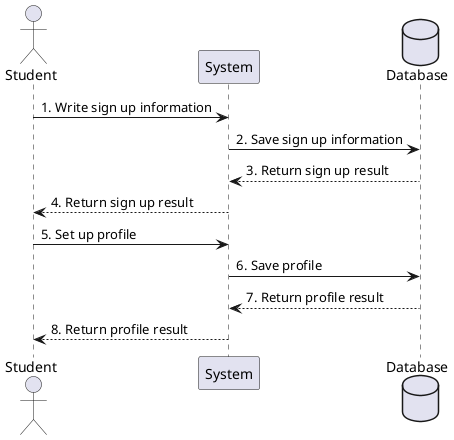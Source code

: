 @startuml seqeunce01

actor "Student" as S
participant "System" as Sys
database "Database" as D
S -> Sys: 1. Write sign up information
Sys -> D: 2. Save sign up information
D --> Sys: 3. Return sign up result
Sys --> S: 4. Return sign up result
S -> Sys: 5. Set up profile
Sys -> D: 6. Save profile
D --> Sys: 7. Return profile result
Sys --> S: 8. Return profile result

@enduml